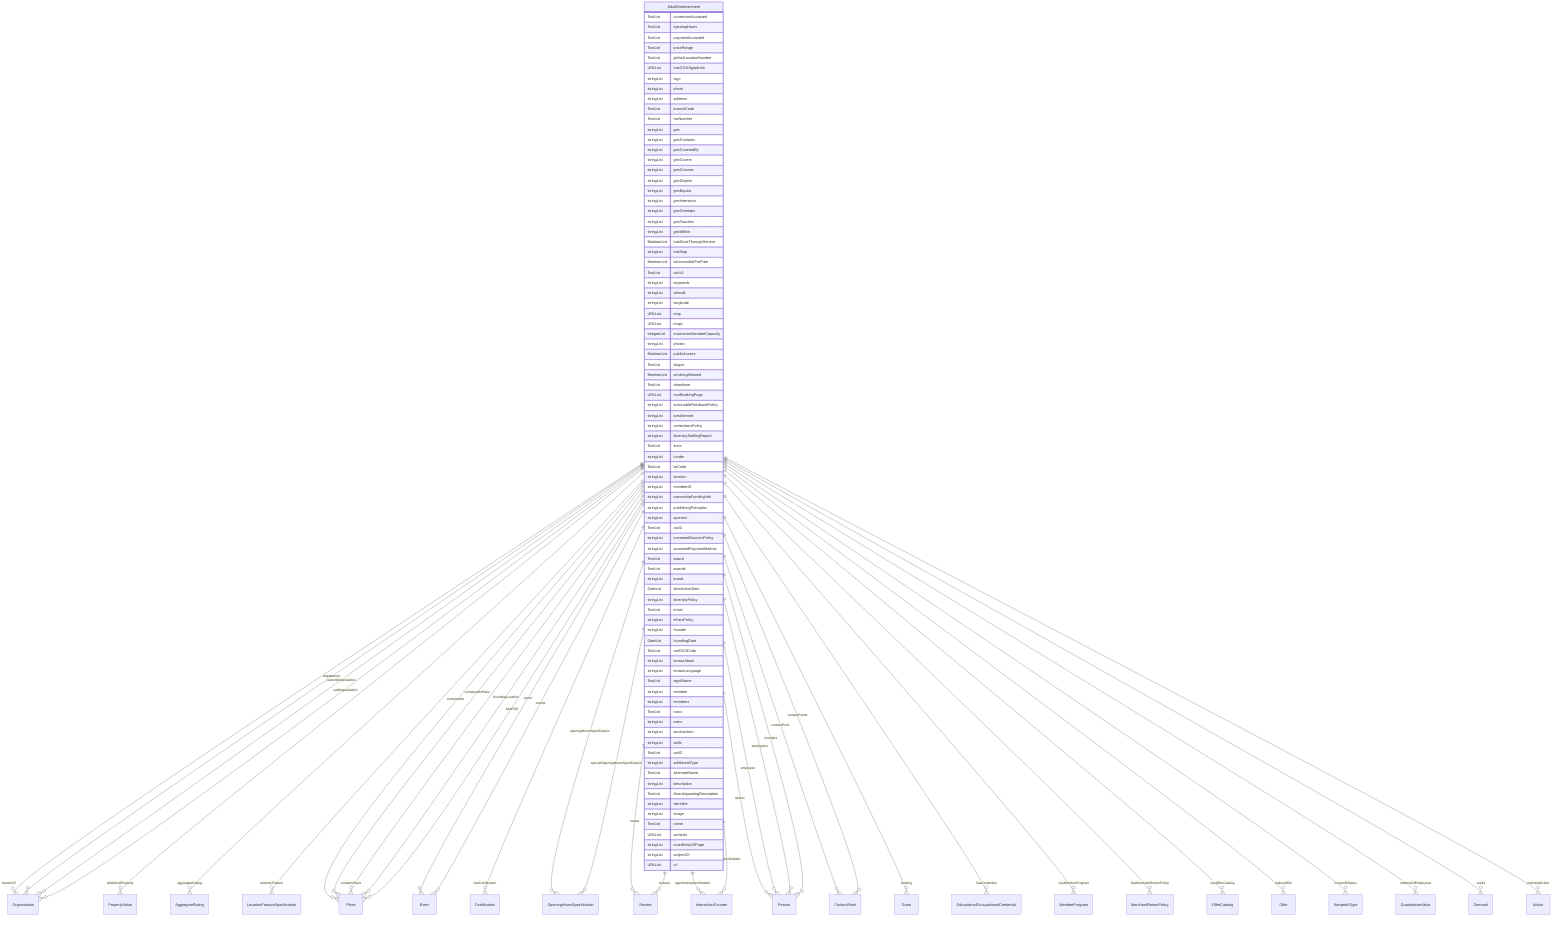 erDiagram
AdultEntertainment {
    TextList currenciesAccepted  
    TextList openingHours  
    TextList paymentAccepted  
    TextList priceRange  
    TextList globalLocationNumber  
    URLList hasGS1DigitalLink  
    stringList logo  
    stringList photo  
    stringList address  
    TextList branchCode  
    TextList faxNumber  
    stringList geo  
    stringList geoContains  
    stringList geoCoveredBy  
    stringList geoCovers  
    stringList geoCrosses  
    stringList geoDisjoint  
    stringList geoEquals  
    stringList geoIntersects  
    stringList geoOverlaps  
    stringList geoTouches  
    stringList geoWithin  
    BooleanList hasDriveThroughService  
    stringList hasMap  
    BooleanList isAccessibleForFree  
    TextList isicV4  
    stringList keywords  
    stringList latitude  
    stringList longitude  
    URLList map  
    URLList maps  
    IntegerList maximumAttendeeCapacity  
    stringList photos  
    BooleanList publicAccess  
    TextList slogan  
    BooleanList smokingAllowed  
    TextList telephone  
    URLList tourBookingPage  
    stringList actionableFeedbackPolicy  
    stringList areaServed  
    stringList correctionsPolicy  
    stringList diversityStaffingReport  
    TextList duns  
    stringList funder  
    TextList leiCode  
    stringList location  
    stringList memberOf  
    stringList ownershipFundingInfo  
    stringList publishingPrinciples  
    stringList sponsor  
    TextList taxID  
    stringList unnamedSourcesPolicy  
    stringList acceptedPaymentMethod  
    TextList award  
    TextList awards  
    stringList brand  
    DateList dissolutionDate  
    stringList diversityPolicy  
    TextList email  
    stringList ethicsPolicy  
    stringList founder  
    DateList foundingDate  
    TextList iso6523Code  
    stringList knowsAbout  
    stringList knowsLanguage  
    TextList legalName  
    stringList member  
    stringList members  
    TextList naics  
    stringList owns  
    stringList serviceArea  
    stringList skills  
    TextList vatID  
    stringList additionalType  
    TextList alternateName  
    stringList description  
    TextList disambiguatingDescription  
    stringList identifier  
    stringList image  
    TextList name  
    URLList sameAs  
    stringList mainEntityOfPage  
    stringList subjectOf  
    URLList url  
}

AdultEntertainment ||--}o Organization : "branchOf"
AdultEntertainment ||--}o PropertyValue : "additionalProperty"
AdultEntertainment ||--}o AggregateRating : "aggregateRating"
AdultEntertainment ||--}o LocationFeatureSpecification : "amenityFeature"
AdultEntertainment ||--}o Place : "containedIn"
AdultEntertainment ||--}o Place : "containedInPlace"
AdultEntertainment ||--}o Place : "containsPlace"
AdultEntertainment ||--}o Event : "event"
AdultEntertainment ||--}o Event : "events"
AdultEntertainment ||--}o Certification : "hasCertification"
AdultEntertainment ||--}o OpeningHoursSpecification : "openingHoursSpecification"
AdultEntertainment ||--}o Review : "review"
AdultEntertainment ||--}o Review : "reviews"
AdultEntertainment ||--}o OpeningHoursSpecification : "specialOpeningHoursSpecification"
AdultEntertainment ||--}o InteractionCounter : "agentInteractionStatistic"
AdultEntertainment ||--}o Person : "alumni"
AdultEntertainment ||--}o ContactPoint : "contactPoint"
AdultEntertainment ||--}o ContactPoint : "contactPoints"
AdultEntertainment ||--}o Organization : "department"
AdultEntertainment ||--}o Person : "employee"
AdultEntertainment ||--}o Person : "employees"
AdultEntertainment ||--}o Person : "founders"
AdultEntertainment ||--}o Place : "foundingLocation"
AdultEntertainment ||--}o Grant : "funding"
AdultEntertainment ||--}o EducationalOccupationalCredential : "hasCredential"
AdultEntertainment ||--}o MemberProgram : "hasMemberProgram"
AdultEntertainment ||--}o MerchantReturnPolicy : "hasMerchantReturnPolicy"
AdultEntertainment ||--}o OfferCatalog : "hasOfferCatalog"
AdultEntertainment ||--}o Place : "hasPOS"
AdultEntertainment ||--}o InteractionCounter : "interactionStatistic"
AdultEntertainment ||--}o Offer : "makesOffer"
AdultEntertainment ||--}o NonprofitType : "nonprofitStatus"
AdultEntertainment ||--}o QuantitativeValue : "numberOfEmployees"
AdultEntertainment ||--}o Organization : "parentOrganization"
AdultEntertainment ||--}o Demand : "seeks"
AdultEntertainment ||--}o Organization : "subOrganization"
AdultEntertainment ||--}o Action : "potentialAction"